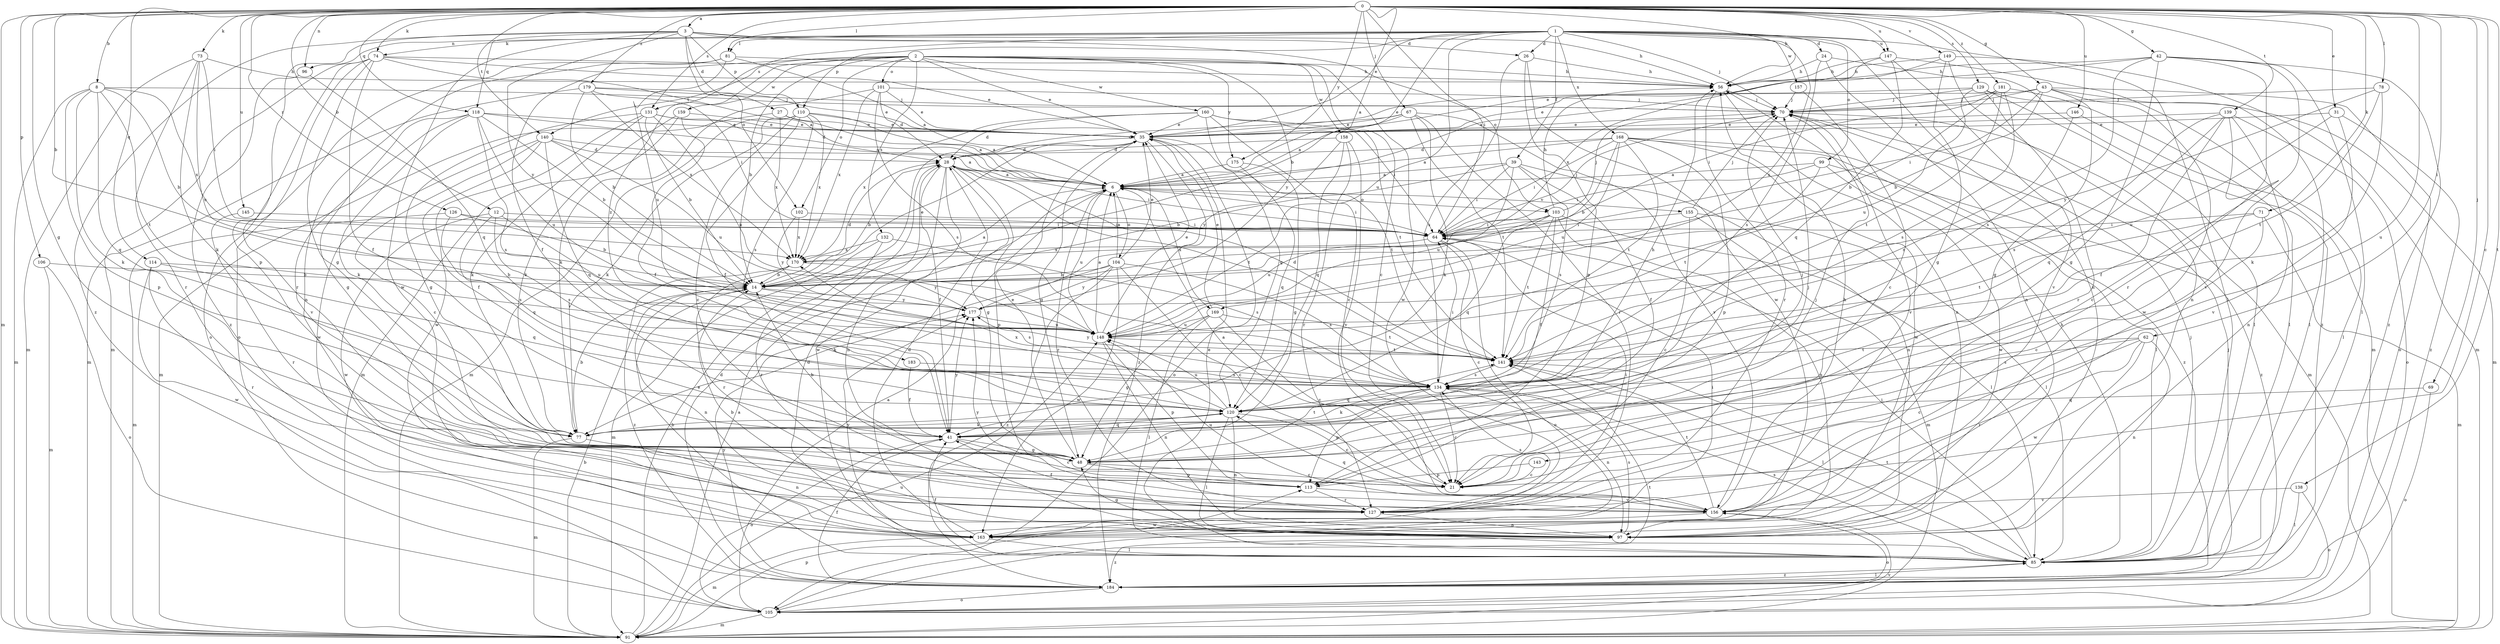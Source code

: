 strict digraph  {
0;
1;
2;
3;
6;
8;
12;
14;
21;
24;
26;
27;
28;
31;
35;
39;
41;
42;
43;
48;
56;
62;
64;
67;
69;
70;
71;
73;
74;
77;
78;
81;
85;
91;
96;
97;
99;
101;
102;
103;
104;
105;
106;
110;
113;
114;
118;
120;
126;
127;
129;
131;
132;
134;
138;
139;
140;
141;
143;
145;
146;
147;
148;
149;
155;
156;
157;
158;
159;
160;
163;
168;
169;
170;
175;
177;
179;
181;
183;
184;
0 -> 3  [label=a];
0 -> 8  [label=b];
0 -> 12  [label=b];
0 -> 14  [label=b];
0 -> 21  [label=c];
0 -> 31  [label=e];
0 -> 35  [label=e];
0 -> 42  [label=g];
0 -> 43  [label=g];
0 -> 48  [label=g];
0 -> 56  [label=h];
0 -> 62  [label=i];
0 -> 64  [label=i];
0 -> 67  [label=j];
0 -> 69  [label=j];
0 -> 71  [label=k];
0 -> 73  [label=k];
0 -> 74  [label=k];
0 -> 78  [label=l];
0 -> 81  [label=l];
0 -> 91  [label=m];
0 -> 96  [label=n];
0 -> 106  [label=p];
0 -> 114  [label=q];
0 -> 118  [label=q];
0 -> 126  [label=r];
0 -> 129  [label=s];
0 -> 131  [label=s];
0 -> 138  [label=t];
0 -> 139  [label=t];
0 -> 140  [label=t];
0 -> 143  [label=u];
0 -> 145  [label=u];
0 -> 146  [label=u];
0 -> 147  [label=u];
0 -> 149  [label=v];
0 -> 175  [label=y];
0 -> 179  [label=z];
0 -> 181  [label=z];
1 -> 6  [label=a];
1 -> 14  [label=b];
1 -> 24  [label=d];
1 -> 26  [label=d];
1 -> 39  [label=f];
1 -> 70  [label=j];
1 -> 74  [label=k];
1 -> 81  [label=l];
1 -> 85  [label=l];
1 -> 96  [label=n];
1 -> 97  [label=n];
1 -> 99  [label=o];
1 -> 110  [label=p];
1 -> 131  [label=s];
1 -> 147  [label=u];
1 -> 148  [label=u];
1 -> 157  [label=w];
1 -> 168  [label=x];
1 -> 169  [label=x];
2 -> 14  [label=b];
2 -> 21  [label=c];
2 -> 35  [label=e];
2 -> 41  [label=f];
2 -> 101  [label=o];
2 -> 102  [label=o];
2 -> 132  [label=s];
2 -> 140  [label=t];
2 -> 158  [label=w];
2 -> 159  [label=w];
2 -> 160  [label=w];
2 -> 163  [label=w];
2 -> 175  [label=y];
2 -> 177  [label=y];
2 -> 183  [label=z];
3 -> 26  [label=d];
3 -> 27  [label=d];
3 -> 56  [label=h];
3 -> 102  [label=o];
3 -> 103  [label=o];
3 -> 110  [label=p];
3 -> 113  [label=p];
3 -> 118  [label=q];
3 -> 163  [label=w];
3 -> 177  [label=y];
3 -> 184  [label=z];
6 -> 64  [label=i];
6 -> 103  [label=o];
6 -> 104  [label=o];
6 -> 127  [label=r];
6 -> 148  [label=u];
6 -> 155  [label=v];
6 -> 169  [label=x];
8 -> 14  [label=b];
8 -> 70  [label=j];
8 -> 77  [label=k];
8 -> 91  [label=m];
8 -> 113  [label=p];
8 -> 120  [label=q];
8 -> 141  [label=t];
8 -> 170  [label=x];
12 -> 64  [label=i];
12 -> 120  [label=q];
12 -> 134  [label=s];
12 -> 148  [label=u];
12 -> 163  [label=w];
14 -> 6  [label=a];
14 -> 28  [label=d];
14 -> 35  [label=e];
14 -> 97  [label=n];
14 -> 134  [label=s];
14 -> 177  [label=y];
21 -> 6  [label=a];
24 -> 56  [label=h];
24 -> 97  [label=n];
24 -> 134  [label=s];
24 -> 184  [label=z];
26 -> 56  [label=h];
26 -> 113  [label=p];
26 -> 134  [label=s];
26 -> 163  [label=w];
27 -> 6  [label=a];
27 -> 35  [label=e];
27 -> 91  [label=m];
27 -> 170  [label=x];
28 -> 6  [label=a];
28 -> 14  [label=b];
28 -> 41  [label=f];
28 -> 48  [label=g];
28 -> 64  [label=i];
28 -> 97  [label=n];
28 -> 113  [label=p];
28 -> 141  [label=t];
28 -> 163  [label=w];
31 -> 35  [label=e];
31 -> 148  [label=u];
31 -> 156  [label=v];
31 -> 184  [label=z];
35 -> 28  [label=d];
35 -> 48  [label=g];
35 -> 105  [label=o];
35 -> 141  [label=t];
35 -> 184  [label=z];
39 -> 6  [label=a];
39 -> 14  [label=b];
39 -> 41  [label=f];
39 -> 64  [label=i];
39 -> 97  [label=n];
39 -> 134  [label=s];
39 -> 148  [label=u];
41 -> 21  [label=c];
41 -> 48  [label=g];
41 -> 70  [label=j];
41 -> 105  [label=o];
41 -> 120  [label=q];
41 -> 177  [label=y];
42 -> 35  [label=e];
42 -> 48  [label=g];
42 -> 56  [label=h];
42 -> 85  [label=l];
42 -> 127  [label=r];
42 -> 134  [label=s];
42 -> 156  [label=v];
42 -> 184  [label=z];
43 -> 14  [label=b];
43 -> 35  [label=e];
43 -> 48  [label=g];
43 -> 64  [label=i];
43 -> 70  [label=j];
43 -> 85  [label=l];
43 -> 105  [label=o];
43 -> 163  [label=w];
48 -> 14  [label=b];
48 -> 21  [label=c];
48 -> 35  [label=e];
48 -> 70  [label=j];
48 -> 113  [label=p];
48 -> 141  [label=t];
56 -> 70  [label=j];
56 -> 97  [label=n];
56 -> 127  [label=r];
62 -> 21  [label=c];
62 -> 97  [label=n];
62 -> 127  [label=r];
62 -> 134  [label=s];
62 -> 141  [label=t];
62 -> 163  [label=w];
64 -> 21  [label=c];
64 -> 70  [label=j];
64 -> 105  [label=o];
64 -> 170  [label=x];
67 -> 6  [label=a];
67 -> 28  [label=d];
67 -> 35  [label=e];
67 -> 77  [label=k];
67 -> 127  [label=r];
67 -> 141  [label=t];
67 -> 156  [label=v];
69 -> 105  [label=o];
69 -> 120  [label=q];
70 -> 35  [label=e];
70 -> 91  [label=m];
70 -> 156  [label=v];
71 -> 21  [label=c];
71 -> 64  [label=i];
71 -> 91  [label=m];
71 -> 141  [label=t];
73 -> 56  [label=h];
73 -> 64  [label=i];
73 -> 77  [label=k];
73 -> 91  [label=m];
73 -> 127  [label=r];
73 -> 148  [label=u];
74 -> 6  [label=a];
74 -> 35  [label=e];
74 -> 41  [label=f];
74 -> 48  [label=g];
74 -> 56  [label=h];
74 -> 91  [label=m];
74 -> 105  [label=o];
74 -> 127  [label=r];
77 -> 14  [label=b];
77 -> 91  [label=m];
77 -> 97  [label=n];
78 -> 70  [label=j];
78 -> 77  [label=k];
78 -> 141  [label=t];
78 -> 177  [label=y];
81 -> 6  [label=a];
81 -> 56  [label=h];
81 -> 97  [label=n];
81 -> 105  [label=o];
81 -> 148  [label=u];
85 -> 14  [label=b];
85 -> 28  [label=d];
85 -> 35  [label=e];
85 -> 41  [label=f];
85 -> 56  [label=h];
85 -> 64  [label=i];
85 -> 70  [label=j];
85 -> 134  [label=s];
85 -> 141  [label=t];
85 -> 184  [label=z];
91 -> 6  [label=a];
91 -> 14  [label=b];
91 -> 35  [label=e];
91 -> 113  [label=p];
91 -> 148  [label=u];
91 -> 156  [label=v];
96 -> 120  [label=q];
96 -> 184  [label=z];
97 -> 14  [label=b];
97 -> 48  [label=g];
97 -> 134  [label=s];
97 -> 184  [label=z];
99 -> 6  [label=a];
99 -> 64  [label=i];
99 -> 141  [label=t];
99 -> 163  [label=w];
99 -> 184  [label=z];
101 -> 28  [label=d];
101 -> 35  [label=e];
101 -> 70  [label=j];
101 -> 77  [label=k];
101 -> 134  [label=s];
101 -> 170  [label=x];
102 -> 64  [label=i];
102 -> 170  [label=x];
102 -> 177  [label=y];
103 -> 41  [label=f];
103 -> 56  [label=h];
103 -> 64  [label=i];
103 -> 70  [label=j];
103 -> 85  [label=l];
103 -> 97  [label=n];
103 -> 120  [label=q];
103 -> 141  [label=t];
103 -> 148  [label=u];
104 -> 6  [label=a];
104 -> 14  [label=b];
104 -> 21  [label=c];
104 -> 35  [label=e];
104 -> 77  [label=k];
104 -> 134  [label=s];
104 -> 163  [label=w];
104 -> 177  [label=y];
104 -> 184  [label=z];
105 -> 6  [label=a];
105 -> 91  [label=m];
105 -> 141  [label=t];
106 -> 14  [label=b];
106 -> 91  [label=m];
106 -> 105  [label=o];
110 -> 6  [label=a];
110 -> 21  [label=c];
110 -> 35  [label=e];
110 -> 41  [label=f];
110 -> 77  [label=k];
110 -> 91  [label=m];
110 -> 134  [label=s];
110 -> 170  [label=x];
113 -> 70  [label=j];
113 -> 127  [label=r];
113 -> 156  [label=v];
114 -> 14  [label=b];
114 -> 120  [label=q];
114 -> 127  [label=r];
114 -> 163  [label=w];
118 -> 6  [label=a];
118 -> 14  [label=b];
118 -> 35  [label=e];
118 -> 48  [label=g];
118 -> 77  [label=k];
118 -> 134  [label=s];
118 -> 148  [label=u];
118 -> 156  [label=v];
120 -> 21  [label=c];
120 -> 41  [label=f];
120 -> 56  [label=h];
120 -> 77  [label=k];
120 -> 85  [label=l];
120 -> 97  [label=n];
120 -> 148  [label=u];
120 -> 170  [label=x];
126 -> 14  [label=b];
126 -> 64  [label=i];
126 -> 91  [label=m];
126 -> 134  [label=s];
127 -> 64  [label=i];
127 -> 97  [label=n];
127 -> 134  [label=s];
129 -> 35  [label=e];
129 -> 70  [label=j];
129 -> 85  [label=l];
129 -> 91  [label=m];
129 -> 127  [label=r];
129 -> 148  [label=u];
131 -> 14  [label=b];
131 -> 28  [label=d];
131 -> 35  [label=e];
131 -> 48  [label=g];
131 -> 77  [label=k];
131 -> 148  [label=u];
131 -> 163  [label=w];
132 -> 91  [label=m];
132 -> 127  [label=r];
132 -> 134  [label=s];
132 -> 170  [label=x];
134 -> 21  [label=c];
134 -> 64  [label=i];
134 -> 77  [label=k];
134 -> 97  [label=n];
134 -> 113  [label=p];
134 -> 120  [label=q];
138 -> 85  [label=l];
138 -> 105  [label=o];
138 -> 156  [label=v];
139 -> 21  [label=c];
139 -> 35  [label=e];
139 -> 41  [label=f];
139 -> 97  [label=n];
139 -> 105  [label=o];
139 -> 120  [label=q];
139 -> 134  [label=s];
140 -> 6  [label=a];
140 -> 21  [label=c];
140 -> 28  [label=d];
140 -> 41  [label=f];
140 -> 120  [label=q];
140 -> 148  [label=u];
140 -> 163  [label=w];
141 -> 28  [label=d];
141 -> 85  [label=l];
141 -> 134  [label=s];
141 -> 177  [label=y];
143 -> 21  [label=c];
143 -> 113  [label=p];
145 -> 64  [label=i];
145 -> 127  [label=r];
146 -> 35  [label=e];
146 -> 85  [label=l];
146 -> 134  [label=s];
147 -> 56  [label=h];
147 -> 91  [label=m];
147 -> 120  [label=q];
147 -> 156  [label=v];
147 -> 170  [label=x];
148 -> 6  [label=a];
148 -> 35  [label=e];
148 -> 97  [label=n];
148 -> 113  [label=p];
148 -> 141  [label=t];
149 -> 6  [label=a];
149 -> 48  [label=g];
149 -> 56  [label=h];
149 -> 91  [label=m];
149 -> 97  [label=n];
155 -> 21  [label=c];
155 -> 64  [label=i];
155 -> 70  [label=j];
155 -> 85  [label=l];
155 -> 91  [label=m];
156 -> 41  [label=f];
156 -> 56  [label=h];
156 -> 105  [label=o];
156 -> 120  [label=q];
156 -> 141  [label=t];
156 -> 148  [label=u];
156 -> 163  [label=w];
156 -> 177  [label=y];
157 -> 21  [label=c];
157 -> 70  [label=j];
158 -> 28  [label=d];
158 -> 120  [label=q];
158 -> 127  [label=r];
158 -> 156  [label=v];
158 -> 177  [label=y];
159 -> 35  [label=e];
159 -> 41  [label=f];
159 -> 77  [label=k];
159 -> 91  [label=m];
160 -> 21  [label=c];
160 -> 28  [label=d];
160 -> 35  [label=e];
160 -> 64  [label=i];
160 -> 120  [label=q];
160 -> 141  [label=t];
160 -> 170  [label=x];
163 -> 28  [label=d];
163 -> 64  [label=i];
163 -> 85  [label=l];
163 -> 91  [label=m];
163 -> 177  [label=y];
168 -> 6  [label=a];
168 -> 14  [label=b];
168 -> 28  [label=d];
168 -> 64  [label=i];
168 -> 85  [label=l];
168 -> 113  [label=p];
168 -> 141  [label=t];
168 -> 148  [label=u];
168 -> 163  [label=w];
168 -> 184  [label=z];
169 -> 21  [label=c];
169 -> 35  [label=e];
169 -> 48  [label=g];
169 -> 85  [label=l];
169 -> 141  [label=t];
169 -> 148  [label=u];
170 -> 14  [label=b];
170 -> 127  [label=r];
170 -> 177  [label=y];
170 -> 184  [label=z];
175 -> 6  [label=a];
175 -> 48  [label=g];
175 -> 120  [label=q];
177 -> 148  [label=u];
179 -> 14  [label=b];
179 -> 35  [label=e];
179 -> 64  [label=i];
179 -> 70  [label=j];
179 -> 91  [label=m];
179 -> 170  [label=x];
181 -> 14  [label=b];
181 -> 64  [label=i];
181 -> 70  [label=j];
181 -> 85  [label=l];
181 -> 134  [label=s];
181 -> 141  [label=t];
183 -> 41  [label=f];
183 -> 134  [label=s];
184 -> 28  [label=d];
184 -> 41  [label=f];
184 -> 70  [label=j];
184 -> 85  [label=l];
184 -> 105  [label=o];
184 -> 177  [label=y];
}
